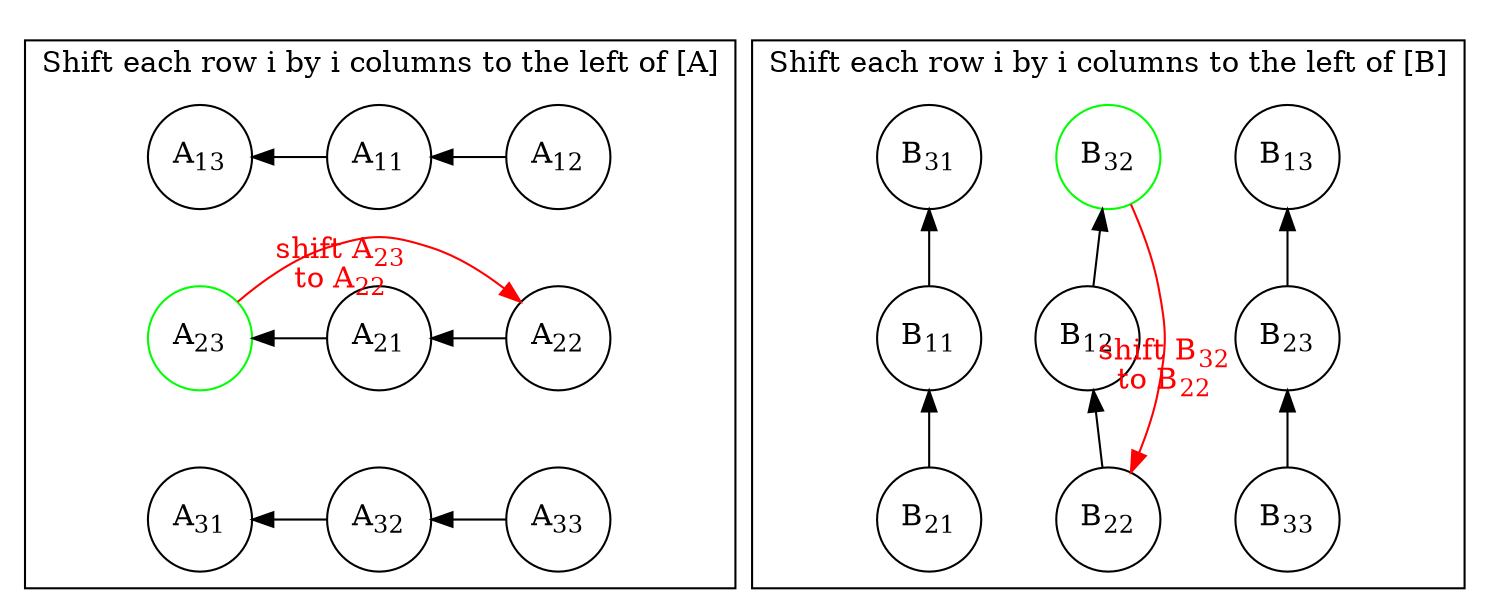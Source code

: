 digraph G {
 // splines="line";
  node [shape=circle,
      fixedsize=true, # don't allow nodes to change sizes dynamically
      width=0.7, nodesep = 0.5, ranksep = 0.5];
  
  subgraph cluster_0 {
   
    edge[dir="back"];//, style=invis];
    a[label = <A<SUB>13</SUB>>];
    b[label = <A<SUB>11</SUB>>];
    c[label = <A<SUB>12</SUB>>];
    //d[label = <A<SUB>21</SUB>>, color = green];
//    e[label = <A<SUB>22</SUB>>];
//    f[label = <A<SUB>23</SUB>>];
    g[label = <A<SUB>31</SUB>>];
//    h[label = <A<SUB>32</SUB>>];
    i[label = <A<SUB>33</SUB>>];
    label = "Shift each row i by i columns to the left of [A]";

    d[label = <A<SUB>23</SUB>>, color = green];
    f[label = <A<SUB>22</SUB>>];
    e[label = <A<SUB>21</SUB>>];
    //g[label = < <S>A<SUB>31</SUB></S>>];
    h[label = <A<SUB>32</SUB>>];

    a -> b;
    b -> c;
    a -> c[style=invis];
    a -> d[style=invis];
    c -> f[style=invis];
    f -> d[color = red, xlabel = < <FONT COLOR="red">shift A<SUB>23</SUB> <br/>to A<SUB>22</SUB></FONT>>];
    d -> e[label = " "];
    e -> f;
    d -> g[style=invis];
    g -> h;
    h -> i;
    f -> i[style=invis];
    i -> g[style=invis];

    {rank = same; a;b;c}
    {rank = same; d;e;f}
    {rank = same; g;h;i}
  }

  subgraph cluster_1 {
    
    edge [dir="back"];
    a1[label = <B<SUB>31</SUB>>];
   // b1[label = <B<SUB>12</SUB>>];
    c1[label = <B<SUB>13</SUB>>];
    d1[label = <B<SUB>11</SUB>>];
//    e1[label = <B<SUB>22</SUB>>];
//    f1[label = <B<SUB>23</SUB>>];
    g1[label = <B<SUB>21</SUB>>];
//    h1[label = <B<SUB>32</SUB>>];
    i1[label = <B<SUB>33</SUB>>];
    label = "Shift each row i by i columns to the left of [B]"

    b1[label = <B<SUB>32</SUB>>, color = green];
    h1[label = <B<SUB>22</SUB>>];
    e1[label = <B<SUB>12</SUB>>];
//    c1[label = < <S>B<SUB>13</SUB></S>>];
    f1[label = <B<SUB>23</SUB>>]

    c1 -> f1;
    f1 -> i1;
    //g1 -> a1[color = red, xlabel = <<FONT COLOR="red">shift B<SUB>21</SUB> <br/>to B<SUB>11</SUB></FONT>>];
    b1 -> e1;
    e1 -> h1;
    h1 -> b1[color = red, xlabel = < <FONT COLOR="red">shift B<SUB>32</SUB> <br/>to B<SUB>22</SUB></FONT>>];
    
    a1 -> b1[style=invis];
    b1 -> c1[style=invis];
    a1 -> d1;
    //d1 -> e1;//[style=invis];
    //e1 -> f1[style=invis];
    d1 -> g1;
    g1 -> h1[style=invis];
    h1 -> i1[style=invis];
    //i1 -> c1[style=invis];

    {rank = same; a1;b1;c1}
    {rank = same; d1;e1;f1}
    {rank = same; g1;h1;i1}
  }

}


